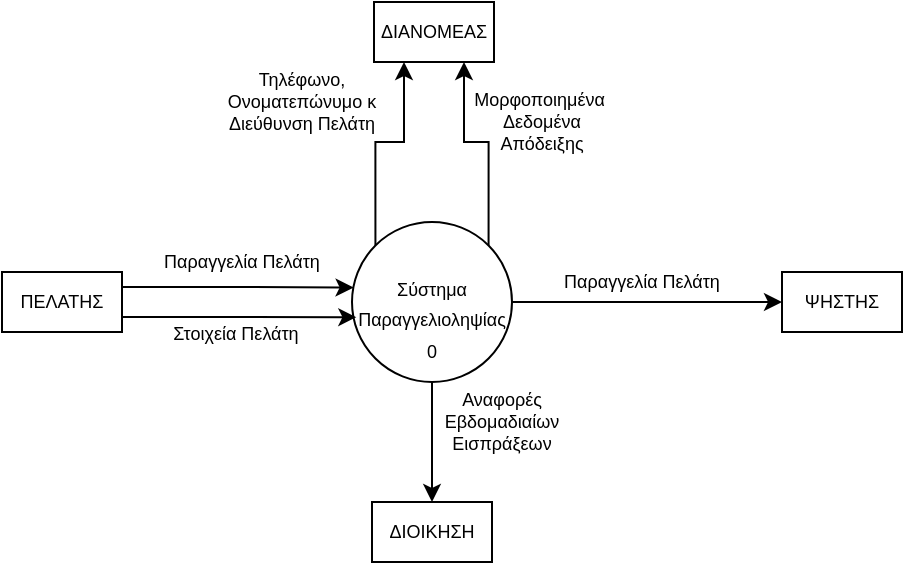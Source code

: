 <mxfile version="20.5.3" type="device"><diagram id="kgpKYQtTHZ0yAKxKKP6v" name="Page-1"><mxGraphModel dx="852" dy="411" grid="1" gridSize="10" guides="1" tooltips="1" connect="1" arrows="1" fold="1" page="1" pageScale="1" pageWidth="850" pageHeight="1100" math="0" shadow="0"><root><mxCell id="0"/><mxCell id="1" parent="0"/><mxCell id="nPVTdquRVBY4GhCfDmSP-9" style="edgeStyle=orthogonalEdgeStyle;rounded=0;orthogonalLoop=1;jettySize=auto;html=1;exitX=1;exitY=0.5;exitDx=0;exitDy=0;entryX=0;entryY=0.5;entryDx=0;entryDy=0;fontSize=9;" parent="1" source="nPVTdquRVBY4GhCfDmSP-1" target="nPVTdquRVBY4GhCfDmSP-8" edge="1"><mxGeometry relative="1" as="geometry"/></mxCell><mxCell id="nPVTdquRVBY4GhCfDmSP-12" style="edgeStyle=orthogonalEdgeStyle;rounded=0;orthogonalLoop=1;jettySize=auto;html=1;entryX=0.5;entryY=0;entryDx=0;entryDy=0;fontSize=9;" parent="1" source="nPVTdquRVBY4GhCfDmSP-1" target="nPVTdquRVBY4GhCfDmSP-11" edge="1"><mxGeometry relative="1" as="geometry"/></mxCell><mxCell id="_4wRzbqr2A9_8VmffLCM-3" style="edgeStyle=orthogonalEdgeStyle;rounded=0;orthogonalLoop=1;jettySize=auto;html=1;exitX=1;exitY=0;exitDx=0;exitDy=0;entryX=0.75;entryY=1;entryDx=0;entryDy=0;" edge="1" parent="1" source="nPVTdquRVBY4GhCfDmSP-1" target="ErjwXDRMRH56xgAsPIYD-14"><mxGeometry relative="1" as="geometry"/></mxCell><mxCell id="_4wRzbqr2A9_8VmffLCM-4" style="edgeStyle=orthogonalEdgeStyle;rounded=0;orthogonalLoop=1;jettySize=auto;html=1;exitX=0;exitY=0;exitDx=0;exitDy=0;entryX=0.25;entryY=1;entryDx=0;entryDy=0;" edge="1" parent="1" source="nPVTdquRVBY4GhCfDmSP-1" target="ErjwXDRMRH56xgAsPIYD-14"><mxGeometry relative="1" as="geometry"/></mxCell><mxCell id="nPVTdquRVBY4GhCfDmSP-1" value="&lt;div style=&quot;&quot;&gt;&lt;span style=&quot;background-color: initial;&quot;&gt;&lt;font style=&quot;font-size: 9px;&quot;&gt;Σύστημα Παραγγελιοληψίας&lt;/font&gt;&lt;/span&gt;&lt;/div&gt;" style="ellipse;whiteSpace=wrap;html=1;aspect=fixed;align=center;" parent="1" vertex="1"><mxGeometry x="345" y="190" width="80" height="80" as="geometry"/></mxCell><mxCell id="nPVTdquRVBY4GhCfDmSP-22" style="edgeStyle=orthogonalEdgeStyle;rounded=0;orthogonalLoop=1;jettySize=auto;html=1;exitX=1;exitY=0.25;exitDx=0;exitDy=0;entryX=0.01;entryY=0.41;entryDx=0;entryDy=0;entryPerimeter=0;fontSize=9;" parent="1" source="nPVTdquRVBY4GhCfDmSP-2" target="nPVTdquRVBY4GhCfDmSP-1" edge="1"><mxGeometry relative="1" as="geometry"/></mxCell><mxCell id="ErjwXDRMRH56xgAsPIYD-1" style="edgeStyle=orthogonalEdgeStyle;rounded=0;orthogonalLoop=1;jettySize=auto;html=1;exitX=1;exitY=0.75;exitDx=0;exitDy=0;entryX=0.027;entryY=0.595;entryDx=0;entryDy=0;entryPerimeter=0;" parent="1" source="nPVTdquRVBY4GhCfDmSP-2" target="nPVTdquRVBY4GhCfDmSP-1" edge="1"><mxGeometry relative="1" as="geometry"/></mxCell><mxCell id="nPVTdquRVBY4GhCfDmSP-2" value="ΠΕΛΑΤΗΣ" style="rounded=0;whiteSpace=wrap;html=1;fontSize=9;" parent="1" vertex="1"><mxGeometry x="170" y="215" width="60" height="30" as="geometry"/></mxCell><mxCell id="nPVTdquRVBY4GhCfDmSP-8" value="ΨΗΣΤΗΣ" style="rounded=0;whiteSpace=wrap;html=1;fontSize=9;" parent="1" vertex="1"><mxGeometry x="560" y="215" width="60" height="30" as="geometry"/></mxCell><mxCell id="nPVTdquRVBY4GhCfDmSP-10" value="Παραγγελία Πελάτη" style="text;html=1;strokeColor=none;fillColor=none;align=center;verticalAlign=middle;whiteSpace=wrap;rounded=0;fontSize=9;" parent="1" vertex="1"><mxGeometry x="440" y="210" width="100" height="20" as="geometry"/></mxCell><mxCell id="nPVTdquRVBY4GhCfDmSP-11" value="ΔΙΟΙΚΗΣΗ" style="rounded=0;whiteSpace=wrap;html=1;fontSize=9;" parent="1" vertex="1"><mxGeometry x="355" y="330" width="60" height="30" as="geometry"/></mxCell><mxCell id="nPVTdquRVBY4GhCfDmSP-24" value="Παραγγελία Πελάτη" style="text;html=1;strokeColor=none;fillColor=none;align=center;verticalAlign=middle;whiteSpace=wrap;rounded=0;fontSize=9;" parent="1" vertex="1"><mxGeometry x="240" y="200" width="100" height="20" as="geometry"/></mxCell><mxCell id="nPVTdquRVBY4GhCfDmSP-25" value="0&lt;br&gt;" style="text;html=1;strokeColor=none;fillColor=none;align=center;verticalAlign=middle;whiteSpace=wrap;rounded=0;fontSize=9;" parent="1" vertex="1"><mxGeometry x="355" y="240" width="60" height="30" as="geometry"/></mxCell><mxCell id="ErjwXDRMRH56xgAsPIYD-2" value="Στοιχεία Πελάτη" style="text;html=1;strokeColor=none;fillColor=none;align=center;verticalAlign=middle;whiteSpace=wrap;rounded=0;fontSize=9;" parent="1" vertex="1"><mxGeometry x="237" y="236" width="100" height="20" as="geometry"/></mxCell><mxCell id="ErjwXDRMRH56xgAsPIYD-14" value="ΔΙΑΝΟΜΕΑΣ" style="rounded=0;whiteSpace=wrap;html=1;fontSize=9;" parent="1" vertex="1"><mxGeometry x="356" y="80" width="60" height="30" as="geometry"/></mxCell><mxCell id="_4wRzbqr2A9_8VmffLCM-1" value="Αναφορές Εβδομαδιαίων Εισπράξεων" style="text;html=1;strokeColor=none;fillColor=none;align=center;verticalAlign=middle;whiteSpace=wrap;rounded=0;fontSize=9;" vertex="1" parent="1"><mxGeometry x="370" y="280" width="100" height="20" as="geometry"/></mxCell><mxCell id="_4wRzbqr2A9_8VmffLCM-5" value="Μορφοποιημένα&amp;nbsp;&lt;br&gt;Δεδομένα &lt;br&gt;Απόδειξης" style="text;html=1;strokeColor=none;fillColor=none;align=center;verticalAlign=middle;whiteSpace=wrap;rounded=0;fontSize=9;" vertex="1" parent="1"><mxGeometry x="390" y="130" width="100" height="20" as="geometry"/></mxCell><mxCell id="_4wRzbqr2A9_8VmffLCM-6" value="Τηλέφωνο, Ονοματεπώνυμο κ Διεύθυνση Πελάτη" style="text;html=1;strokeColor=none;fillColor=none;align=center;verticalAlign=middle;whiteSpace=wrap;rounded=0;fontSize=9;" vertex="1" parent="1"><mxGeometry x="270" y="120" width="100" height="20" as="geometry"/></mxCell></root></mxGraphModel></diagram></mxfile>